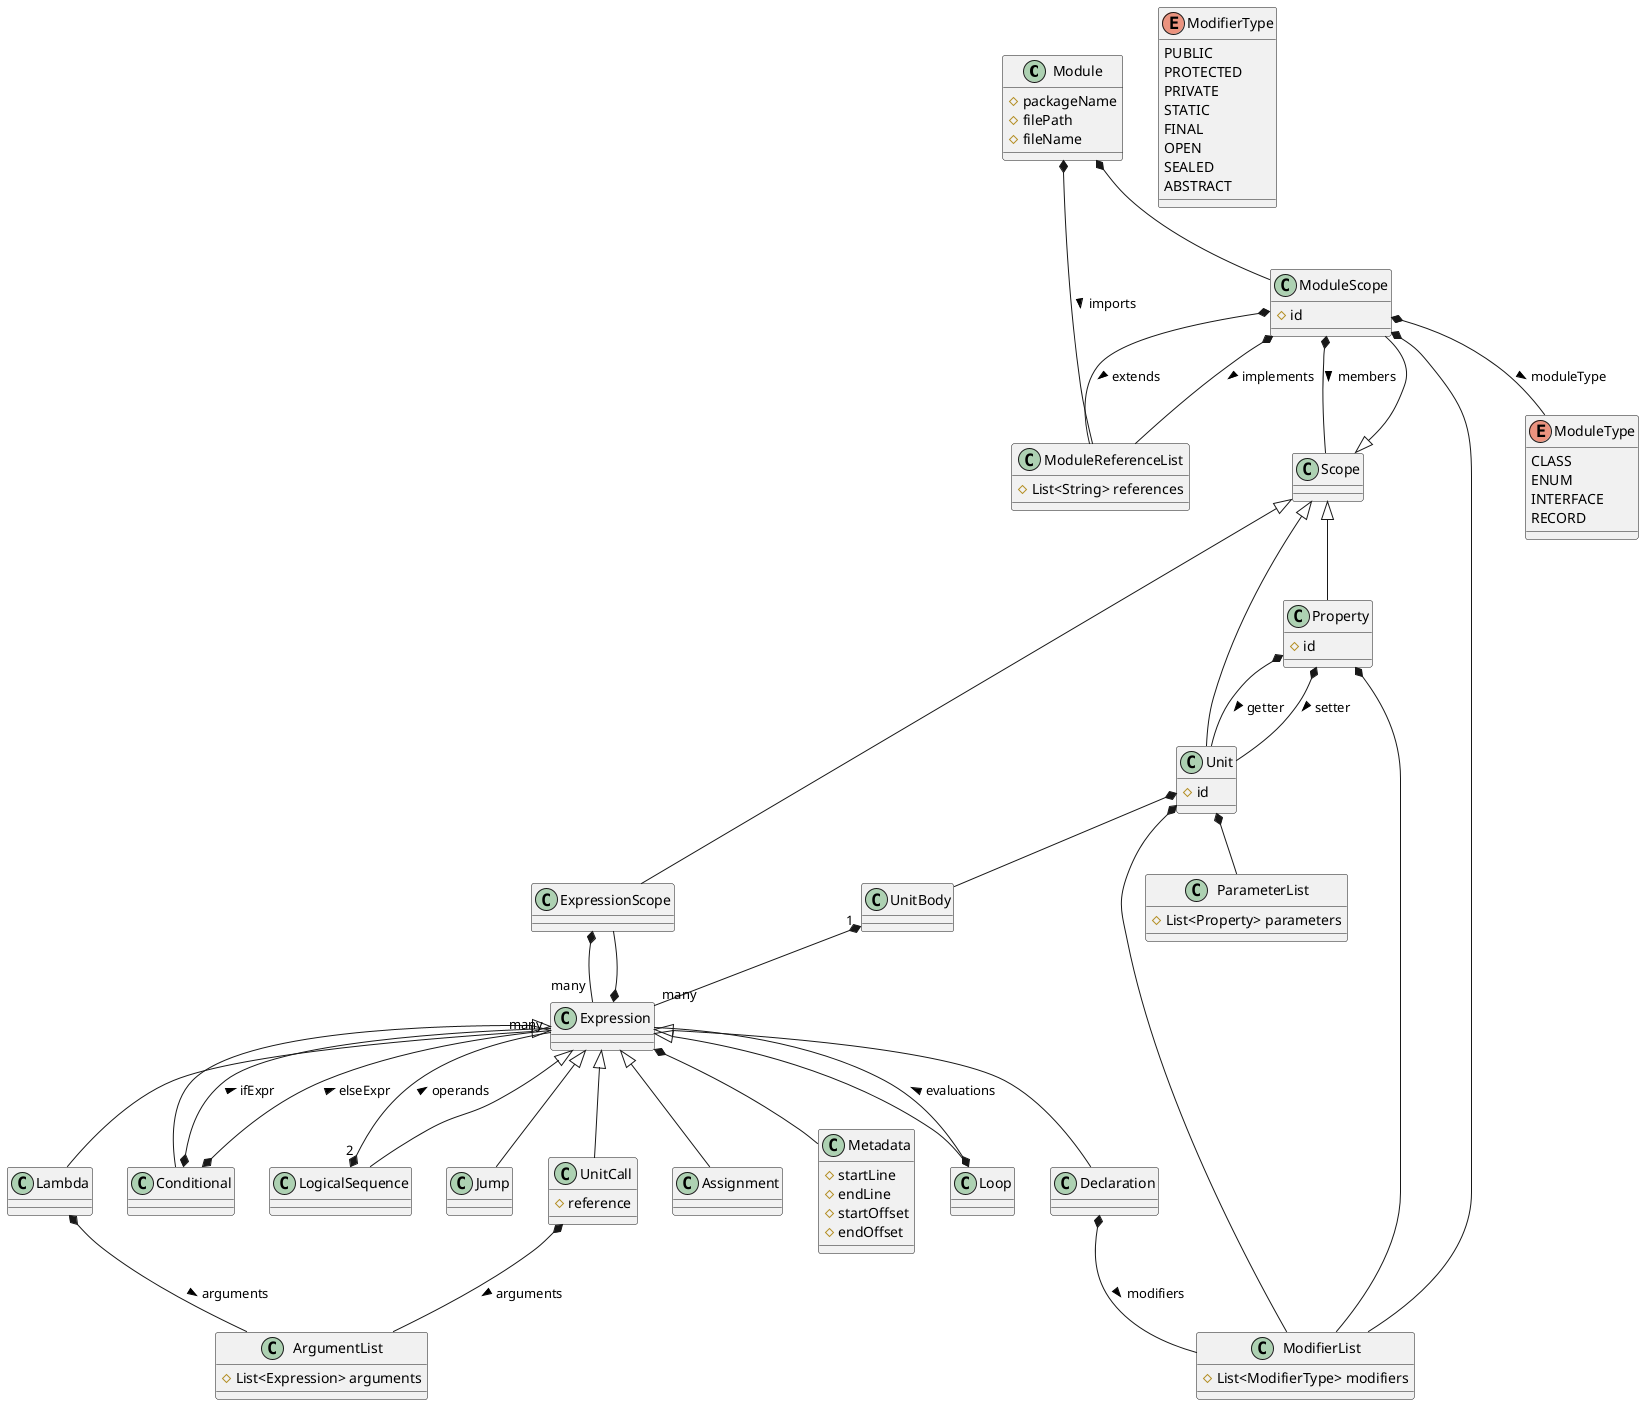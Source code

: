 @startuml
class Module
class Metadata
class Scope
class ModuleScope
class Unit
class UnitBody
class Property
class Expression
class ExpressionScope

class Loop
class Conditional
class LogicalSequence
class Jump
class Declaration
class Assignment
class Lambda
class UnitCall

class ModuleReferenceList
class ModifierList
class ParameterList
class ArgumentList

enum ModuleType {
    CLASS
    ENUM
    INTERFACE
    RECORD
}

enum ModifierType {
    PUBLIC
    PROTECTED
    PRIVATE
    STATIC
    FINAL
    OPEN
    SEALED
    ABSTRACT
}

Module : # packageName
Module : # filePath
Module : # fileName
Module *-- ModuleReferenceList : imports >
Module *-- ModuleScope

Scope <|-- ModuleScope
Scope <|-- Unit
Scope <|-- Property
Scope <|-- ExpressionScope

ModuleScope : # id
ModuleScope *-- ModuleType : moduleType >
ModuleScope *-- ModifierList
ModuleScope *-- ModuleReferenceList : extends >
ModuleScope *-- ModuleReferenceList : implements >
ModuleScope *-- Scope : members >

Unit : # id
Unit *-- ParameterList
Unit *-- ModifierList
Unit *-- UnitBody

UnitBody "1" *-- "many" Expression

Property : # id
Property *-- ModifierList
Property *-- Unit : getter >
Property *-- Unit : setter >

Expression *-- ExpressionScope
Expression *-- Metadata

ExpressionScope *-- "many" Expression

Expression <|-- Loop
Expression <|-- Conditional
Expression <|-- LogicalSequence
Expression <|-- Jump
Expression <|-- Declaration
Expression <|-- Assignment
Expression <|-- Lambda
Expression <|-- UnitCall

Loop *-- Expression : evaluations >

Conditional *-- Expression : ifExpr >
Conditional *-- Expression : elseExpr >

LogicalSequence "2" *-- "many" Expression : operands >

Declaration *-- ModifierList : modifiers >

Lambda *-- ArgumentList : arguments >

UnitCall : # reference
UnitCall *-- ArgumentList : arguments >

ModuleReferenceList : # List<String> references
ModifierList : # List<ModifierType> modifiers
ArgumentList : # List<Expression> arguments
ParameterList : # List<Property> parameters

Metadata : # startLine
Metadata : # endLine
Metadata : # startOffset
Metadata : # endOffset

@enduml